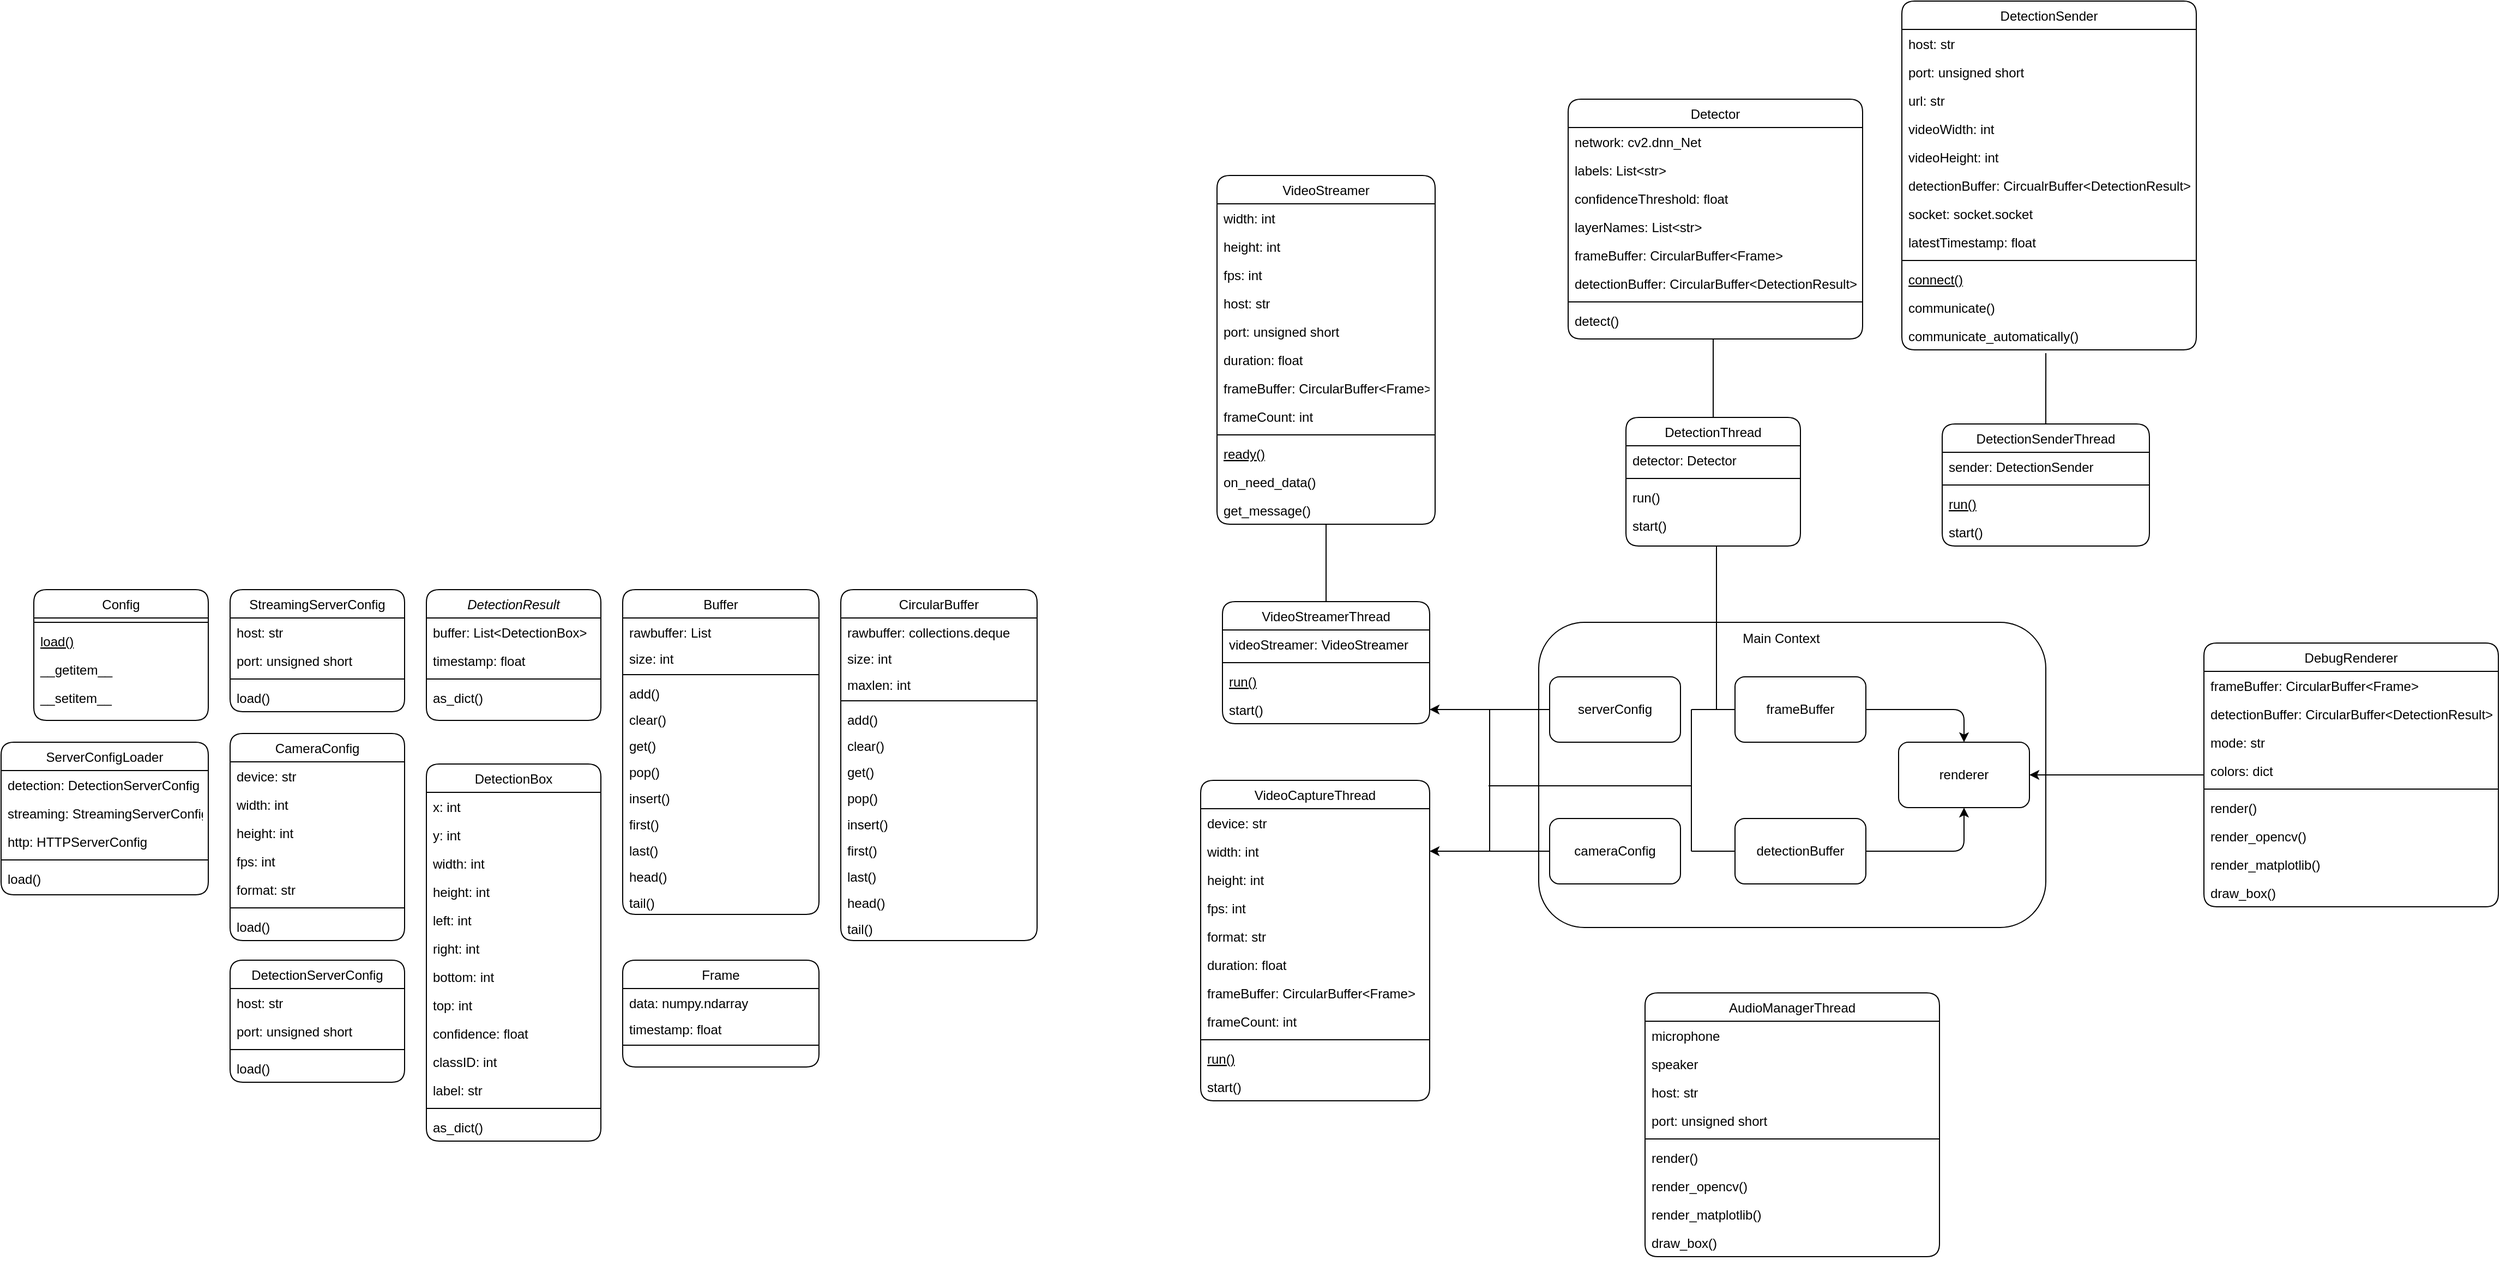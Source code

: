 <mxfile version="16.0.0" type="device"><diagram id="C5RBs43oDa-KdzZeNtuy" name="Page-1"><mxGraphModel dx="2896" dy="1018" grid="1" gridSize="10" guides="1" tooltips="1" connect="1" arrows="1" fold="1" page="0" pageScale="1" pageWidth="827" pageHeight="1169" math="0" shadow="0"><root><mxCell id="WIyWlLk6GJQsqaUBKTNV-0"/><mxCell id="WIyWlLk6GJQsqaUBKTNV-1" parent="WIyWlLk6GJQsqaUBKTNV-0"/><mxCell id="zkfFHV4jXpPFQw0GAbJ--6" value="DetectionSenderThread" style="swimlane;fontStyle=0;align=center;verticalAlign=top;childLayout=stackLayout;horizontal=1;startSize=26;horizontalStack=0;resizeParent=1;resizeLast=0;collapsible=1;marginBottom=0;rounded=1;shadow=0;strokeWidth=1;" parent="WIyWlLk6GJQsqaUBKTNV-1" vertex="1"><mxGeometry x="510" y="518" width="190" height="112" as="geometry"><mxRectangle x="130" y="380" width="160" height="26" as="alternateBounds"/></mxGeometry></mxCell><mxCell id="zkfFHV4jXpPFQw0GAbJ--7" value="sender: DetectionSender" style="text;align=left;verticalAlign=top;spacingLeft=4;spacingRight=4;overflow=hidden;rotatable=0;points=[[0,0.5],[1,0.5]];portConstraint=eastwest;rounded=1;" parent="zkfFHV4jXpPFQw0GAbJ--6" vertex="1"><mxGeometry y="26" width="190" height="26" as="geometry"/></mxCell><mxCell id="zkfFHV4jXpPFQw0GAbJ--9" value="" style="line;html=1;strokeWidth=1;align=left;verticalAlign=middle;spacingTop=-1;spacingLeft=3;spacingRight=3;rotatable=0;labelPosition=right;points=[];portConstraint=eastwest;rounded=1;" parent="zkfFHV4jXpPFQw0GAbJ--6" vertex="1"><mxGeometry y="52" width="190" height="8" as="geometry"/></mxCell><mxCell id="zkfFHV4jXpPFQw0GAbJ--10" value="run()" style="text;align=left;verticalAlign=top;spacingLeft=4;spacingRight=4;overflow=hidden;rotatable=0;points=[[0,0.5],[1,0.5]];portConstraint=eastwest;fontStyle=4;rounded=1;" parent="zkfFHV4jXpPFQw0GAbJ--6" vertex="1"><mxGeometry y="60" width="190" height="26" as="geometry"/></mxCell><mxCell id="zkfFHV4jXpPFQw0GAbJ--11" value="start()" style="text;align=left;verticalAlign=top;spacingLeft=4;spacingRight=4;overflow=hidden;rotatable=0;points=[[0,0.5],[1,0.5]];portConstraint=eastwest;rounded=1;" parent="zkfFHV4jXpPFQw0GAbJ--6" vertex="1"><mxGeometry y="86" width="190" height="26" as="geometry"/></mxCell><mxCell id="zkfFHV4jXpPFQw0GAbJ--17" value="DetectionThread" style="swimlane;fontStyle=0;align=center;verticalAlign=top;childLayout=stackLayout;horizontal=1;startSize=26;horizontalStack=0;resizeParent=1;resizeLast=0;collapsible=1;marginBottom=0;rounded=1;shadow=0;strokeWidth=1;" parent="WIyWlLk6GJQsqaUBKTNV-1" vertex="1"><mxGeometry x="220" y="512" width="160" height="118" as="geometry"><mxRectangle x="550" y="140" width="160" height="26" as="alternateBounds"/></mxGeometry></mxCell><mxCell id="zkfFHV4jXpPFQw0GAbJ--18" value="detector: Detector" style="text;align=left;verticalAlign=top;spacingLeft=4;spacingRight=4;overflow=hidden;rotatable=0;points=[[0,0.5],[1,0.5]];portConstraint=eastwest;rounded=1;" parent="zkfFHV4jXpPFQw0GAbJ--17" vertex="1"><mxGeometry y="26" width="160" height="26" as="geometry"/></mxCell><mxCell id="zkfFHV4jXpPFQw0GAbJ--23" value="" style="line;html=1;strokeWidth=1;align=left;verticalAlign=middle;spacingTop=-1;spacingLeft=3;spacingRight=3;rotatable=0;labelPosition=right;points=[];portConstraint=eastwest;rounded=1;" parent="zkfFHV4jXpPFQw0GAbJ--17" vertex="1"><mxGeometry y="52" width="160" height="8" as="geometry"/></mxCell><mxCell id="zkfFHV4jXpPFQw0GAbJ--24" value="run()" style="text;align=left;verticalAlign=top;spacingLeft=4;spacingRight=4;overflow=hidden;rotatable=0;points=[[0,0.5],[1,0.5]];portConstraint=eastwest;rounded=1;" parent="zkfFHV4jXpPFQw0GAbJ--17" vertex="1"><mxGeometry y="60" width="160" height="26" as="geometry"/></mxCell><mxCell id="zkfFHV4jXpPFQw0GAbJ--25" value="start()" style="text;align=left;verticalAlign=top;spacingLeft=4;spacingRight=4;overflow=hidden;rotatable=0;points=[[0,0.5],[1,0.5]];portConstraint=eastwest;rounded=1;" parent="zkfFHV4jXpPFQw0GAbJ--17" vertex="1"><mxGeometry y="86" width="160" height="26" as="geometry"/></mxCell><mxCell id="rOoX6mV5jZKDtbZjj4X4-7" value="Frame" style="swimlane;fontStyle=0;align=center;verticalAlign=top;childLayout=stackLayout;horizontal=1;startSize=26;horizontalStack=0;resizeParent=1;resizeLast=0;collapsible=1;marginBottom=0;rounded=1;shadow=0;strokeWidth=1;" parent="WIyWlLk6GJQsqaUBKTNV-1" vertex="1"><mxGeometry x="-700" y="1010" width="180" height="98" as="geometry"><mxRectangle x="600" y="420" width="170" height="26" as="alternateBounds"/></mxGeometry></mxCell><mxCell id="rOoX6mV5jZKDtbZjj4X4-8" value="data: numpy.ndarray" style="text;align=left;verticalAlign=top;spacingLeft=4;spacingRight=4;overflow=hidden;rotatable=0;points=[[0,0.5],[1,0.5]];portConstraint=eastwest;rounded=1;" parent="rOoX6mV5jZKDtbZjj4X4-7" vertex="1"><mxGeometry y="26" width="180" height="24" as="geometry"/></mxCell><mxCell id="rOoX6mV5jZKDtbZjj4X4-24" value="timestamp: float" style="text;align=left;verticalAlign=top;spacingLeft=4;spacingRight=4;overflow=hidden;rotatable=0;points=[[0,0.5],[1,0.5]];portConstraint=eastwest;rounded=1;" parent="rOoX6mV5jZKDtbZjj4X4-7" vertex="1"><mxGeometry y="50" width="180" height="24" as="geometry"/></mxCell><mxCell id="rOoX6mV5jZKDtbZjj4X4-9" value="" style="line;html=1;strokeWidth=1;align=left;verticalAlign=middle;spacingTop=-1;spacingLeft=3;spacingRight=3;rotatable=0;labelPosition=right;points=[];portConstraint=eastwest;rounded=1;" parent="rOoX6mV5jZKDtbZjj4X4-7" vertex="1"><mxGeometry y="74" width="180" height="8" as="geometry"/></mxCell><mxCell id="rOoX6mV5jZKDtbZjj4X4-11" value="DetectionResult" style="swimlane;fontStyle=2;align=center;verticalAlign=top;childLayout=stackLayout;horizontal=1;startSize=26;horizontalStack=0;resizeParent=1;resizeLast=0;collapsible=1;marginBottom=0;rounded=1;shadow=0;strokeWidth=1;" parent="WIyWlLk6GJQsqaUBKTNV-1" vertex="1"><mxGeometry x="-880" y="670" width="160" height="120" as="geometry"><mxRectangle x="230" y="140" width="160" height="26" as="alternateBounds"/></mxGeometry></mxCell><mxCell id="rOoX6mV5jZKDtbZjj4X4-12" value="buffer: List&lt;DetectionBox&gt;" style="text;align=left;verticalAlign=top;spacingLeft=4;spacingRight=4;overflow=hidden;rotatable=0;points=[[0,0.5],[1,0.5]];portConstraint=eastwest;rounded=1;" parent="rOoX6mV5jZKDtbZjj4X4-11" vertex="1"><mxGeometry y="26" width="160" height="26" as="geometry"/></mxCell><mxCell id="rOoX6mV5jZKDtbZjj4X4-13" value="timestamp: float" style="text;align=left;verticalAlign=top;spacingLeft=4;spacingRight=4;overflow=hidden;rotatable=0;points=[[0,0.5],[1,0.5]];portConstraint=eastwest;rounded=1;shadow=0;html=0;" parent="rOoX6mV5jZKDtbZjj4X4-11" vertex="1"><mxGeometry y="52" width="160" height="26" as="geometry"/></mxCell><mxCell id="rOoX6mV5jZKDtbZjj4X4-15" value="" style="line;html=1;strokeWidth=1;align=left;verticalAlign=middle;spacingTop=-1;spacingLeft=3;spacingRight=3;rotatable=0;labelPosition=right;points=[];portConstraint=eastwest;rounded=1;" parent="rOoX6mV5jZKDtbZjj4X4-11" vertex="1"><mxGeometry y="78" width="160" height="8" as="geometry"/></mxCell><mxCell id="rOoX6mV5jZKDtbZjj4X4-16" value="as_dict()" style="text;align=left;verticalAlign=top;spacingLeft=4;spacingRight=4;overflow=hidden;rotatable=0;points=[[0,0.5],[1,0.5]];portConstraint=eastwest;rounded=1;" parent="rOoX6mV5jZKDtbZjj4X4-11" vertex="1"><mxGeometry y="86" width="160" height="26" as="geometry"/></mxCell><mxCell id="rOoX6mV5jZKDtbZjj4X4-25" value="Buffer" style="swimlane;fontStyle=0;align=center;verticalAlign=top;childLayout=stackLayout;horizontal=1;startSize=26;horizontalStack=0;resizeParent=1;resizeLast=0;collapsible=1;marginBottom=0;rounded=1;shadow=0;strokeWidth=1;" parent="WIyWlLk6GJQsqaUBKTNV-1" vertex="1"><mxGeometry x="-700" y="670" width="180" height="298" as="geometry"><mxRectangle x="600" y="420" width="170" height="26" as="alternateBounds"/></mxGeometry></mxCell><mxCell id="rOoX6mV5jZKDtbZjj4X4-26" value="rawbuffer: List" style="text;align=left;verticalAlign=top;spacingLeft=4;spacingRight=4;overflow=hidden;rotatable=0;points=[[0,0.5],[1,0.5]];portConstraint=eastwest;rounded=1;" parent="rOoX6mV5jZKDtbZjj4X4-25" vertex="1"><mxGeometry y="26" width="180" height="24" as="geometry"/></mxCell><mxCell id="rOoX6mV5jZKDtbZjj4X4-27" value="size: int" style="text;align=left;verticalAlign=top;spacingLeft=4;spacingRight=4;overflow=hidden;rotatable=0;points=[[0,0.5],[1,0.5]];portConstraint=eastwest;rounded=1;" parent="rOoX6mV5jZKDtbZjj4X4-25" vertex="1"><mxGeometry y="50" width="180" height="24" as="geometry"/></mxCell><mxCell id="rOoX6mV5jZKDtbZjj4X4-28" value="" style="line;html=1;strokeWidth=1;align=left;verticalAlign=middle;spacingTop=-1;spacingLeft=3;spacingRight=3;rotatable=0;labelPosition=right;points=[];portConstraint=eastwest;rounded=1;" parent="rOoX6mV5jZKDtbZjj4X4-25" vertex="1"><mxGeometry y="74" width="180" height="8" as="geometry"/></mxCell><mxCell id="rOoX6mV5jZKDtbZjj4X4-70" value="add()" style="text;align=left;verticalAlign=top;spacingLeft=4;spacingRight=4;overflow=hidden;rotatable=0;points=[[0,0.5],[1,0.5]];portConstraint=eastwest;rounded=1;" parent="rOoX6mV5jZKDtbZjj4X4-25" vertex="1"><mxGeometry y="82" width="180" height="24" as="geometry"/></mxCell><mxCell id="rOoX6mV5jZKDtbZjj4X4-71" value="clear()" style="text;align=left;verticalAlign=top;spacingLeft=4;spacingRight=4;overflow=hidden;rotatable=0;points=[[0,0.5],[1,0.5]];portConstraint=eastwest;rounded=1;" parent="rOoX6mV5jZKDtbZjj4X4-25" vertex="1"><mxGeometry y="106" width="180" height="24" as="geometry"/></mxCell><mxCell id="rOoX6mV5jZKDtbZjj4X4-72" value="get()" style="text;align=left;verticalAlign=top;spacingLeft=4;spacingRight=4;overflow=hidden;rotatable=0;points=[[0,0.5],[1,0.5]];portConstraint=eastwest;rounded=1;" parent="rOoX6mV5jZKDtbZjj4X4-25" vertex="1"><mxGeometry y="130" width="180" height="24" as="geometry"/></mxCell><mxCell id="rOoX6mV5jZKDtbZjj4X4-73" value="pop()" style="text;align=left;verticalAlign=top;spacingLeft=4;spacingRight=4;overflow=hidden;rotatable=0;points=[[0,0.5],[1,0.5]];portConstraint=eastwest;rounded=1;" parent="rOoX6mV5jZKDtbZjj4X4-25" vertex="1"><mxGeometry y="154" width="180" height="24" as="geometry"/></mxCell><mxCell id="rOoX6mV5jZKDtbZjj4X4-74" value="insert()" style="text;align=left;verticalAlign=top;spacingLeft=4;spacingRight=4;overflow=hidden;rotatable=0;points=[[0,0.5],[1,0.5]];portConstraint=eastwest;rounded=1;" parent="rOoX6mV5jZKDtbZjj4X4-25" vertex="1"><mxGeometry y="178" width="180" height="24" as="geometry"/></mxCell><mxCell id="rOoX6mV5jZKDtbZjj4X4-75" value="first()" style="text;align=left;verticalAlign=top;spacingLeft=4;spacingRight=4;overflow=hidden;rotatable=0;points=[[0,0.5],[1,0.5]];portConstraint=eastwest;rounded=1;" parent="rOoX6mV5jZKDtbZjj4X4-25" vertex="1"><mxGeometry y="202" width="180" height="24" as="geometry"/></mxCell><mxCell id="rOoX6mV5jZKDtbZjj4X4-76" value="last()" style="text;align=left;verticalAlign=top;spacingLeft=4;spacingRight=4;overflow=hidden;rotatable=0;points=[[0,0.5],[1,0.5]];portConstraint=eastwest;rounded=1;" parent="rOoX6mV5jZKDtbZjj4X4-25" vertex="1"><mxGeometry y="226" width="180" height="24" as="geometry"/></mxCell><mxCell id="rOoX6mV5jZKDtbZjj4X4-78" value="head()" style="text;align=left;verticalAlign=top;spacingLeft=4;spacingRight=4;overflow=hidden;rotatable=0;points=[[0,0.5],[1,0.5]];portConstraint=eastwest;rounded=1;" parent="rOoX6mV5jZKDtbZjj4X4-25" vertex="1"><mxGeometry y="250" width="180" height="24" as="geometry"/></mxCell><mxCell id="rOoX6mV5jZKDtbZjj4X4-77" value="tail()" style="text;align=left;verticalAlign=top;spacingLeft=4;spacingRight=4;overflow=hidden;rotatable=0;points=[[0,0.5],[1,0.5]];portConstraint=eastwest;rounded=1;" parent="rOoX6mV5jZKDtbZjj4X4-25" vertex="1"><mxGeometry y="274" width="180" height="24" as="geometry"/></mxCell><mxCell id="rOoX6mV5jZKDtbZjj4X4-29" value="VideoStreamer" style="swimlane;fontStyle=0;align=center;verticalAlign=top;childLayout=stackLayout;horizontal=1;startSize=26;horizontalStack=0;resizeParent=1;resizeLast=0;collapsible=1;marginBottom=0;rounded=1;shadow=0;strokeWidth=1;" parent="WIyWlLk6GJQsqaUBKTNV-1" vertex="1"><mxGeometry x="-155" y="290" width="200" height="320" as="geometry"><mxRectangle x="130" y="380" width="160" height="26" as="alternateBounds"/></mxGeometry></mxCell><mxCell id="rOoX6mV5jZKDtbZjj4X4-30" value="width: int" style="text;align=left;verticalAlign=top;spacingLeft=4;spacingRight=4;overflow=hidden;rotatable=0;points=[[0,0.5],[1,0.5]];portConstraint=eastwest;rounded=1;" parent="rOoX6mV5jZKDtbZjj4X4-29" vertex="1"><mxGeometry y="26" width="200" height="26" as="geometry"/></mxCell><mxCell id="rOoX6mV5jZKDtbZjj4X4-31" value="height: int" style="text;align=left;verticalAlign=top;spacingLeft=4;spacingRight=4;overflow=hidden;rotatable=0;points=[[0,0.5],[1,0.5]];portConstraint=eastwest;rounded=1;shadow=0;html=0;" parent="rOoX6mV5jZKDtbZjj4X4-29" vertex="1"><mxGeometry y="52" width="200" height="26" as="geometry"/></mxCell><mxCell id="rOoX6mV5jZKDtbZjj4X4-137" value="fps: int" style="text;align=left;verticalAlign=top;spacingLeft=4;spacingRight=4;overflow=hidden;rotatable=0;points=[[0,0.5],[1,0.5]];portConstraint=eastwest;rounded=1;shadow=0;html=0;" parent="rOoX6mV5jZKDtbZjj4X4-29" vertex="1"><mxGeometry y="78" width="200" height="26" as="geometry"/></mxCell><mxCell id="rOoX6mV5jZKDtbZjj4X4-138" value="host: str" style="text;align=left;verticalAlign=top;spacingLeft=4;spacingRight=4;overflow=hidden;rotatable=0;points=[[0,0.5],[1,0.5]];portConstraint=eastwest;rounded=1;shadow=0;html=0;" parent="rOoX6mV5jZKDtbZjj4X4-29" vertex="1"><mxGeometry y="104" width="200" height="26" as="geometry"/></mxCell><mxCell id="rOoX6mV5jZKDtbZjj4X4-139" value="port: unsigned short" style="text;align=left;verticalAlign=top;spacingLeft=4;spacingRight=4;overflow=hidden;rotatable=0;points=[[0,0.5],[1,0.5]];portConstraint=eastwest;rounded=1;shadow=0;html=0;" parent="rOoX6mV5jZKDtbZjj4X4-29" vertex="1"><mxGeometry y="130" width="200" height="26" as="geometry"/></mxCell><mxCell id="rOoX6mV5jZKDtbZjj4X4-141" value="duration: float" style="text;align=left;verticalAlign=top;spacingLeft=4;spacingRight=4;overflow=hidden;rotatable=0;points=[[0,0.5],[1,0.5]];portConstraint=eastwest;rounded=1;shadow=0;html=0;" parent="rOoX6mV5jZKDtbZjj4X4-29" vertex="1"><mxGeometry y="156" width="200" height="26" as="geometry"/></mxCell><mxCell id="rOoX6mV5jZKDtbZjj4X4-140" value="frameBuffer: CircularBuffer&lt;Frame&gt;" style="text;align=left;verticalAlign=top;spacingLeft=4;spacingRight=4;overflow=hidden;rotatable=0;points=[[0,0.5],[1,0.5]];portConstraint=eastwest;rounded=1;shadow=0;html=0;" parent="rOoX6mV5jZKDtbZjj4X4-29" vertex="1"><mxGeometry y="182" width="200" height="26" as="geometry"/></mxCell><mxCell id="rOoX6mV5jZKDtbZjj4X4-142" value="frameCount: int" style="text;align=left;verticalAlign=top;spacingLeft=4;spacingRight=4;overflow=hidden;rotatable=0;points=[[0,0.5],[1,0.5]];portConstraint=eastwest;rounded=1;shadow=0;html=0;" parent="rOoX6mV5jZKDtbZjj4X4-29" vertex="1"><mxGeometry y="208" width="200" height="26" as="geometry"/></mxCell><mxCell id="rOoX6mV5jZKDtbZjj4X4-32" value="" style="line;html=1;strokeWidth=1;align=left;verticalAlign=middle;spacingTop=-1;spacingLeft=3;spacingRight=3;rotatable=0;labelPosition=right;points=[];portConstraint=eastwest;rounded=1;" parent="rOoX6mV5jZKDtbZjj4X4-29" vertex="1"><mxGeometry y="234" width="200" height="8" as="geometry"/></mxCell><mxCell id="rOoX6mV5jZKDtbZjj4X4-33" value="ready()" style="text;align=left;verticalAlign=top;spacingLeft=4;spacingRight=4;overflow=hidden;rotatable=0;points=[[0,0.5],[1,0.5]];portConstraint=eastwest;fontStyle=4;rounded=1;" parent="rOoX6mV5jZKDtbZjj4X4-29" vertex="1"><mxGeometry y="242" width="200" height="26" as="geometry"/></mxCell><mxCell id="rOoX6mV5jZKDtbZjj4X4-143" value="on_need_data()" style="text;align=left;verticalAlign=top;spacingLeft=4;spacingRight=4;overflow=hidden;rotatable=0;points=[[0,0.5],[1,0.5]];portConstraint=eastwest;rounded=1;" parent="rOoX6mV5jZKDtbZjj4X4-29" vertex="1"><mxGeometry y="268" width="200" height="26" as="geometry"/></mxCell><mxCell id="rOoX6mV5jZKDtbZjj4X4-34" value="get_message()" style="text;align=left;verticalAlign=top;spacingLeft=4;spacingRight=4;overflow=hidden;rotatable=0;points=[[0,0.5],[1,0.5]];portConstraint=eastwest;rounded=1;" parent="rOoX6mV5jZKDtbZjj4X4-29" vertex="1"><mxGeometry y="294" width="200" height="26" as="geometry"/></mxCell><mxCell id="rOoX6mV5jZKDtbZjj4X4-35" value="Config" style="swimlane;fontStyle=0;align=center;verticalAlign=top;childLayout=stackLayout;horizontal=1;startSize=26;horizontalStack=0;resizeParent=1;resizeLast=0;collapsible=1;marginBottom=0;rounded=1;shadow=0;strokeWidth=1;" parent="WIyWlLk6GJQsqaUBKTNV-1" vertex="1"><mxGeometry x="-1240" y="670" width="160" height="120" as="geometry"><mxRectangle x="130" y="380" width="160" height="26" as="alternateBounds"/></mxGeometry></mxCell><mxCell id="rOoX6mV5jZKDtbZjj4X4-38" value="" style="line;html=1;strokeWidth=1;align=left;verticalAlign=middle;spacingTop=-1;spacingLeft=3;spacingRight=3;rotatable=0;labelPosition=right;points=[];portConstraint=eastwest;rounded=1;" parent="rOoX6mV5jZKDtbZjj4X4-35" vertex="1"><mxGeometry y="26" width="160" height="8" as="geometry"/></mxCell><mxCell id="rOoX6mV5jZKDtbZjj4X4-39" value="load()" style="text;align=left;verticalAlign=top;spacingLeft=4;spacingRight=4;overflow=hidden;rotatable=0;points=[[0,0.5],[1,0.5]];portConstraint=eastwest;fontStyle=4;rounded=1;" parent="rOoX6mV5jZKDtbZjj4X4-35" vertex="1"><mxGeometry y="34" width="160" height="26" as="geometry"/></mxCell><mxCell id="rOoX6mV5jZKDtbZjj4X4-40" value="__getitem__" style="text;align=left;verticalAlign=top;spacingLeft=4;spacingRight=4;overflow=hidden;rotatable=0;points=[[0,0.5],[1,0.5]];portConstraint=eastwest;rounded=1;" parent="rOoX6mV5jZKDtbZjj4X4-35" vertex="1"><mxGeometry y="60" width="160" height="26" as="geometry"/></mxCell><mxCell id="rOoX6mV5jZKDtbZjj4X4-53" value="__setitem__" style="text;align=left;verticalAlign=top;spacingLeft=4;spacingRight=4;overflow=hidden;rotatable=0;points=[[0,0.5],[1,0.5]];portConstraint=eastwest;rounded=1;" parent="rOoX6mV5jZKDtbZjj4X4-35" vertex="1"><mxGeometry y="86" width="160" height="26" as="geometry"/></mxCell><mxCell id="rOoX6mV5jZKDtbZjj4X4-41" value="StreamingServerConfig" style="swimlane;fontStyle=0;align=center;verticalAlign=top;childLayout=stackLayout;horizontal=1;startSize=26;horizontalStack=0;resizeParent=1;resizeLast=0;collapsible=1;marginBottom=0;rounded=1;shadow=0;strokeWidth=1;" parent="WIyWlLk6GJQsqaUBKTNV-1" vertex="1"><mxGeometry x="-1060" y="670" width="160" height="112" as="geometry"><mxRectangle x="130" y="380" width="160" height="26" as="alternateBounds"/></mxGeometry></mxCell><mxCell id="rOoX6mV5jZKDtbZjj4X4-42" value="host: str" style="text;align=left;verticalAlign=top;spacingLeft=4;spacingRight=4;overflow=hidden;rotatable=0;points=[[0,0.5],[1,0.5]];portConstraint=eastwest;rounded=1;" parent="rOoX6mV5jZKDtbZjj4X4-41" vertex="1"><mxGeometry y="26" width="160" height="26" as="geometry"/></mxCell><mxCell id="rOoX6mV5jZKDtbZjj4X4-43" value="port: unsigned short" style="text;align=left;verticalAlign=top;spacingLeft=4;spacingRight=4;overflow=hidden;rotatable=0;points=[[0,0.5],[1,0.5]];portConstraint=eastwest;rounded=1;shadow=0;html=0;" parent="rOoX6mV5jZKDtbZjj4X4-41" vertex="1"><mxGeometry y="52" width="160" height="26" as="geometry"/></mxCell><mxCell id="rOoX6mV5jZKDtbZjj4X4-44" value="" style="line;html=1;strokeWidth=1;align=left;verticalAlign=middle;spacingTop=-1;spacingLeft=3;spacingRight=3;rotatable=0;labelPosition=right;points=[];portConstraint=eastwest;rounded=1;" parent="rOoX6mV5jZKDtbZjj4X4-41" vertex="1"><mxGeometry y="78" width="160" height="8" as="geometry"/></mxCell><mxCell id="rOoX6mV5jZKDtbZjj4X4-62" value="load()" style="text;align=left;verticalAlign=top;spacingLeft=4;spacingRight=4;overflow=hidden;rotatable=0;points=[[0,0.5],[1,0.5]];portConstraint=eastwest;rounded=1;shadow=0;html=0;" parent="rOoX6mV5jZKDtbZjj4X4-41" vertex="1"><mxGeometry y="86" width="160" height="26" as="geometry"/></mxCell><mxCell id="rOoX6mV5jZKDtbZjj4X4-47" value="ServerConfigLoader" style="swimlane;fontStyle=0;align=center;verticalAlign=top;childLayout=stackLayout;horizontal=1;startSize=26;horizontalStack=0;resizeParent=1;resizeLast=0;collapsible=1;marginBottom=0;rounded=1;shadow=0;strokeWidth=1;" parent="WIyWlLk6GJQsqaUBKTNV-1" vertex="1"><mxGeometry x="-1270" y="810" width="190" height="140" as="geometry"><mxRectangle x="130" y="380" width="160" height="26" as="alternateBounds"/></mxGeometry></mxCell><mxCell id="rOoX6mV5jZKDtbZjj4X4-48" value="detection: DetectionServerConfig" style="text;align=left;verticalAlign=top;spacingLeft=4;spacingRight=4;overflow=hidden;rotatable=0;points=[[0,0.5],[1,0.5]];portConstraint=eastwest;rounded=1;" parent="rOoX6mV5jZKDtbZjj4X4-47" vertex="1"><mxGeometry y="26" width="190" height="26" as="geometry"/></mxCell><mxCell id="rOoX6mV5jZKDtbZjj4X4-49" value="streaming: StreamingServerConfig" style="text;align=left;verticalAlign=top;spacingLeft=4;spacingRight=4;overflow=hidden;rotatable=0;points=[[0,0.5],[1,0.5]];portConstraint=eastwest;rounded=1;shadow=0;html=0;" parent="rOoX6mV5jZKDtbZjj4X4-47" vertex="1"><mxGeometry y="52" width="190" height="26" as="geometry"/></mxCell><mxCell id="rOoX6mV5jZKDtbZjj4X4-58" value="http: HTTPServerConfig" style="text;align=left;verticalAlign=top;spacingLeft=4;spacingRight=4;overflow=hidden;rotatable=0;points=[[0,0.5],[1,0.5]];portConstraint=eastwest;rounded=1;shadow=0;html=0;" parent="rOoX6mV5jZKDtbZjj4X4-47" vertex="1"><mxGeometry y="78" width="190" height="26" as="geometry"/></mxCell><mxCell id="rOoX6mV5jZKDtbZjj4X4-50" value="" style="line;html=1;strokeWidth=1;align=left;verticalAlign=middle;spacingTop=-1;spacingLeft=3;spacingRight=3;rotatable=0;labelPosition=right;points=[];portConstraint=eastwest;rounded=1;" parent="rOoX6mV5jZKDtbZjj4X4-47" vertex="1"><mxGeometry y="104" width="190" height="8" as="geometry"/></mxCell><mxCell id="rOoX6mV5jZKDtbZjj4X4-61" value="load()" style="text;align=left;verticalAlign=top;spacingLeft=4;spacingRight=4;overflow=hidden;rotatable=0;points=[[0,0.5],[1,0.5]];portConstraint=eastwest;rounded=1;shadow=0;html=0;" parent="rOoX6mV5jZKDtbZjj4X4-47" vertex="1"><mxGeometry y="112" width="190" height="26" as="geometry"/></mxCell><mxCell id="rOoX6mV5jZKDtbZjj4X4-54" value="DetectionServerConfig" style="swimlane;fontStyle=0;align=center;verticalAlign=top;childLayout=stackLayout;horizontal=1;startSize=26;horizontalStack=0;resizeParent=1;resizeLast=0;collapsible=1;marginBottom=0;rounded=1;shadow=0;strokeWidth=1;" parent="WIyWlLk6GJQsqaUBKTNV-1" vertex="1"><mxGeometry x="-1060" y="1010" width="160" height="112" as="geometry"><mxRectangle x="130" y="380" width="160" height="26" as="alternateBounds"/></mxGeometry></mxCell><mxCell id="rOoX6mV5jZKDtbZjj4X4-55" value="host: str" style="text;align=left;verticalAlign=top;spacingLeft=4;spacingRight=4;overflow=hidden;rotatable=0;points=[[0,0.5],[1,0.5]];portConstraint=eastwest;rounded=1;" parent="rOoX6mV5jZKDtbZjj4X4-54" vertex="1"><mxGeometry y="26" width="160" height="26" as="geometry"/></mxCell><mxCell id="rOoX6mV5jZKDtbZjj4X4-56" value="port: unsigned short" style="text;align=left;verticalAlign=top;spacingLeft=4;spacingRight=4;overflow=hidden;rotatable=0;points=[[0,0.5],[1,0.5]];portConstraint=eastwest;rounded=1;shadow=0;html=0;" parent="rOoX6mV5jZKDtbZjj4X4-54" vertex="1"><mxGeometry y="52" width="160" height="26" as="geometry"/></mxCell><mxCell id="rOoX6mV5jZKDtbZjj4X4-57" value="" style="line;html=1;strokeWidth=1;align=left;verticalAlign=middle;spacingTop=-1;spacingLeft=3;spacingRight=3;rotatable=0;labelPosition=right;points=[];portConstraint=eastwest;rounded=1;" parent="rOoX6mV5jZKDtbZjj4X4-54" vertex="1"><mxGeometry y="78" width="160" height="8" as="geometry"/></mxCell><mxCell id="rOoX6mV5jZKDtbZjj4X4-63" value="load()" style="text;align=left;verticalAlign=top;spacingLeft=4;spacingRight=4;overflow=hidden;rotatable=0;points=[[0,0.5],[1,0.5]];portConstraint=eastwest;rounded=1;shadow=0;html=0;" parent="rOoX6mV5jZKDtbZjj4X4-54" vertex="1"><mxGeometry y="86" width="160" height="26" as="geometry"/></mxCell><mxCell id="rOoX6mV5jZKDtbZjj4X4-79" value="CircularBuffer" style="swimlane;fontStyle=0;align=center;verticalAlign=top;childLayout=stackLayout;horizontal=1;startSize=26;horizontalStack=0;resizeParent=1;resizeLast=0;collapsible=1;marginBottom=0;rounded=1;shadow=0;strokeWidth=1;" parent="WIyWlLk6GJQsqaUBKTNV-1" vertex="1"><mxGeometry x="-500" y="670" width="180" height="322" as="geometry"><mxRectangle x="600" y="420" width="170" height="26" as="alternateBounds"/></mxGeometry></mxCell><mxCell id="rOoX6mV5jZKDtbZjj4X4-80" value="rawbuffer: collections.deque" style="text;align=left;verticalAlign=top;spacingLeft=4;spacingRight=4;overflow=hidden;rotatable=0;points=[[0,0.5],[1,0.5]];portConstraint=eastwest;rounded=1;" parent="rOoX6mV5jZKDtbZjj4X4-79" vertex="1"><mxGeometry y="26" width="180" height="24" as="geometry"/></mxCell><mxCell id="rOoX6mV5jZKDtbZjj4X4-92" value="size: int" style="text;align=left;verticalAlign=top;spacingLeft=4;spacingRight=4;overflow=hidden;rotatable=0;points=[[0,0.5],[1,0.5]];portConstraint=eastwest;rounded=1;" parent="rOoX6mV5jZKDtbZjj4X4-79" vertex="1"><mxGeometry y="50" width="180" height="24" as="geometry"/></mxCell><mxCell id="rOoX6mV5jZKDtbZjj4X4-81" value="maxlen: int" style="text;align=left;verticalAlign=top;spacingLeft=4;spacingRight=4;overflow=hidden;rotatable=0;points=[[0,0.5],[1,0.5]];portConstraint=eastwest;rounded=1;" parent="rOoX6mV5jZKDtbZjj4X4-79" vertex="1"><mxGeometry y="74" width="180" height="24" as="geometry"/></mxCell><mxCell id="rOoX6mV5jZKDtbZjj4X4-82" value="" style="line;html=1;strokeWidth=1;align=left;verticalAlign=middle;spacingTop=-1;spacingLeft=3;spacingRight=3;rotatable=0;labelPosition=right;points=[];portConstraint=eastwest;rounded=1;" parent="rOoX6mV5jZKDtbZjj4X4-79" vertex="1"><mxGeometry y="98" width="180" height="8" as="geometry"/></mxCell><mxCell id="rOoX6mV5jZKDtbZjj4X4-83" value="add()" style="text;align=left;verticalAlign=top;spacingLeft=4;spacingRight=4;overflow=hidden;rotatable=0;points=[[0,0.5],[1,0.5]];portConstraint=eastwest;rounded=1;" parent="rOoX6mV5jZKDtbZjj4X4-79" vertex="1"><mxGeometry y="106" width="180" height="24" as="geometry"/></mxCell><mxCell id="rOoX6mV5jZKDtbZjj4X4-84" value="clear()" style="text;align=left;verticalAlign=top;spacingLeft=4;spacingRight=4;overflow=hidden;rotatable=0;points=[[0,0.5],[1,0.5]];portConstraint=eastwest;rounded=1;" parent="rOoX6mV5jZKDtbZjj4X4-79" vertex="1"><mxGeometry y="130" width="180" height="24" as="geometry"/></mxCell><mxCell id="rOoX6mV5jZKDtbZjj4X4-85" value="get()" style="text;align=left;verticalAlign=top;spacingLeft=4;spacingRight=4;overflow=hidden;rotatable=0;points=[[0,0.5],[1,0.5]];portConstraint=eastwest;rounded=1;" parent="rOoX6mV5jZKDtbZjj4X4-79" vertex="1"><mxGeometry y="154" width="180" height="24" as="geometry"/></mxCell><mxCell id="rOoX6mV5jZKDtbZjj4X4-86" value="pop()" style="text;align=left;verticalAlign=top;spacingLeft=4;spacingRight=4;overflow=hidden;rotatable=0;points=[[0,0.5],[1,0.5]];portConstraint=eastwest;rounded=1;" parent="rOoX6mV5jZKDtbZjj4X4-79" vertex="1"><mxGeometry y="178" width="180" height="24" as="geometry"/></mxCell><mxCell id="rOoX6mV5jZKDtbZjj4X4-87" value="insert()" style="text;align=left;verticalAlign=top;spacingLeft=4;spacingRight=4;overflow=hidden;rotatable=0;points=[[0,0.5],[1,0.5]];portConstraint=eastwest;rounded=1;" parent="rOoX6mV5jZKDtbZjj4X4-79" vertex="1"><mxGeometry y="202" width="180" height="24" as="geometry"/></mxCell><mxCell id="rOoX6mV5jZKDtbZjj4X4-88" value="first()" style="text;align=left;verticalAlign=top;spacingLeft=4;spacingRight=4;overflow=hidden;rotatable=0;points=[[0,0.5],[1,0.5]];portConstraint=eastwest;rounded=1;" parent="rOoX6mV5jZKDtbZjj4X4-79" vertex="1"><mxGeometry y="226" width="180" height="24" as="geometry"/></mxCell><mxCell id="rOoX6mV5jZKDtbZjj4X4-89" value="last()" style="text;align=left;verticalAlign=top;spacingLeft=4;spacingRight=4;overflow=hidden;rotatable=0;points=[[0,0.5],[1,0.5]];portConstraint=eastwest;rounded=1;" parent="rOoX6mV5jZKDtbZjj4X4-79" vertex="1"><mxGeometry y="250" width="180" height="24" as="geometry"/></mxCell><mxCell id="rOoX6mV5jZKDtbZjj4X4-90" value="head()" style="text;align=left;verticalAlign=top;spacingLeft=4;spacingRight=4;overflow=hidden;rotatable=0;points=[[0,0.5],[1,0.5]];portConstraint=eastwest;rounded=1;" parent="rOoX6mV5jZKDtbZjj4X4-79" vertex="1"><mxGeometry y="274" width="180" height="24" as="geometry"/></mxCell><mxCell id="rOoX6mV5jZKDtbZjj4X4-91" value="tail()" style="text;align=left;verticalAlign=top;spacingLeft=4;spacingRight=4;overflow=hidden;rotatable=0;points=[[0,0.5],[1,0.5]];portConstraint=eastwest;rounded=1;" parent="rOoX6mV5jZKDtbZjj4X4-79" vertex="1"><mxGeometry y="298" width="180" height="24" as="geometry"/></mxCell><mxCell id="rOoX6mV5jZKDtbZjj4X4-93" value="DetectionBox" style="swimlane;fontStyle=0;align=center;verticalAlign=top;childLayout=stackLayout;horizontal=1;startSize=26;horizontalStack=0;resizeParent=1;resizeLast=0;collapsible=1;marginBottom=0;rounded=1;shadow=0;strokeWidth=1;" parent="WIyWlLk6GJQsqaUBKTNV-1" vertex="1"><mxGeometry x="-880" y="830" width="160" height="346" as="geometry"><mxRectangle x="550" y="140" width="160" height="26" as="alternateBounds"/></mxGeometry></mxCell><mxCell id="rOoX6mV5jZKDtbZjj4X4-94" value="x: int" style="text;align=left;verticalAlign=top;spacingLeft=4;spacingRight=4;overflow=hidden;rotatable=0;points=[[0,0.5],[1,0.5]];portConstraint=eastwest;rounded=1;" parent="rOoX6mV5jZKDtbZjj4X4-93" vertex="1"><mxGeometry y="26" width="160" height="26" as="geometry"/></mxCell><mxCell id="rOoX6mV5jZKDtbZjj4X4-95" value="y: int" style="text;align=left;verticalAlign=top;spacingLeft=4;spacingRight=4;overflow=hidden;rotatable=0;points=[[0,0.5],[1,0.5]];portConstraint=eastwest;rounded=1;shadow=0;html=0;" parent="rOoX6mV5jZKDtbZjj4X4-93" vertex="1"><mxGeometry y="52" width="160" height="26" as="geometry"/></mxCell><mxCell id="rOoX6mV5jZKDtbZjj4X4-96" value="width: int" style="text;align=left;verticalAlign=top;spacingLeft=4;spacingRight=4;overflow=hidden;rotatable=0;points=[[0,0.5],[1,0.5]];portConstraint=eastwest;rounded=1;shadow=0;html=0;" parent="rOoX6mV5jZKDtbZjj4X4-93" vertex="1"><mxGeometry y="78" width="160" height="26" as="geometry"/></mxCell><mxCell id="rOoX6mV5jZKDtbZjj4X4-97" value="height: int" style="text;align=left;verticalAlign=top;spacingLeft=4;spacingRight=4;overflow=hidden;rotatable=0;points=[[0,0.5],[1,0.5]];portConstraint=eastwest;rounded=1;shadow=0;html=0;" parent="rOoX6mV5jZKDtbZjj4X4-93" vertex="1"><mxGeometry y="104" width="160" height="26" as="geometry"/></mxCell><mxCell id="rOoX6mV5jZKDtbZjj4X4-102" value="left: int" style="text;align=left;verticalAlign=top;spacingLeft=4;spacingRight=4;overflow=hidden;rotatable=0;points=[[0,0.5],[1,0.5]];portConstraint=eastwest;rounded=1;shadow=0;html=0;" parent="rOoX6mV5jZKDtbZjj4X4-93" vertex="1"><mxGeometry y="130" width="160" height="26" as="geometry"/></mxCell><mxCell id="rOoX6mV5jZKDtbZjj4X4-103" value="right: int" style="text;align=left;verticalAlign=top;spacingLeft=4;spacingRight=4;overflow=hidden;rotatable=0;points=[[0,0.5],[1,0.5]];portConstraint=eastwest;rounded=1;shadow=0;html=0;" parent="rOoX6mV5jZKDtbZjj4X4-93" vertex="1"><mxGeometry y="156" width="160" height="26" as="geometry"/></mxCell><mxCell id="rOoX6mV5jZKDtbZjj4X4-98" value="bottom: int" style="text;align=left;verticalAlign=top;spacingLeft=4;spacingRight=4;overflow=hidden;rotatable=0;points=[[0,0.5],[1,0.5]];portConstraint=eastwest;rounded=1;shadow=0;html=0;" parent="rOoX6mV5jZKDtbZjj4X4-93" vertex="1"><mxGeometry y="182" width="160" height="26" as="geometry"/></mxCell><mxCell id="rOoX6mV5jZKDtbZjj4X4-104" value="top: int" style="text;align=left;verticalAlign=top;spacingLeft=4;spacingRight=4;overflow=hidden;rotatable=0;points=[[0,0.5],[1,0.5]];portConstraint=eastwest;rounded=1;shadow=0;html=0;" parent="rOoX6mV5jZKDtbZjj4X4-93" vertex="1"><mxGeometry y="208" width="160" height="26" as="geometry"/></mxCell><mxCell id="rOoX6mV5jZKDtbZjj4X4-106" value="confidence: float" style="text;align=left;verticalAlign=top;spacingLeft=4;spacingRight=4;overflow=hidden;rotatable=0;points=[[0,0.5],[1,0.5]];portConstraint=eastwest;rounded=1;shadow=0;html=0;" parent="rOoX6mV5jZKDtbZjj4X4-93" vertex="1"><mxGeometry y="234" width="160" height="26" as="geometry"/></mxCell><mxCell id="rOoX6mV5jZKDtbZjj4X4-107" value="classID: int" style="text;align=left;verticalAlign=top;spacingLeft=4;spacingRight=4;overflow=hidden;rotatable=0;points=[[0,0.5],[1,0.5]];portConstraint=eastwest;rounded=1;shadow=0;html=0;" parent="rOoX6mV5jZKDtbZjj4X4-93" vertex="1"><mxGeometry y="260" width="160" height="26" as="geometry"/></mxCell><mxCell id="rOoX6mV5jZKDtbZjj4X4-105" value="label: str" style="text;align=left;verticalAlign=top;spacingLeft=4;spacingRight=4;overflow=hidden;rotatable=0;points=[[0,0.5],[1,0.5]];portConstraint=eastwest;rounded=1;shadow=0;html=0;" parent="rOoX6mV5jZKDtbZjj4X4-93" vertex="1"><mxGeometry y="286" width="160" height="26" as="geometry"/></mxCell><mxCell id="rOoX6mV5jZKDtbZjj4X4-99" value="" style="line;html=1;strokeWidth=1;align=left;verticalAlign=middle;spacingTop=-1;spacingLeft=3;spacingRight=3;rotatable=0;labelPosition=right;points=[];portConstraint=eastwest;rounded=1;" parent="rOoX6mV5jZKDtbZjj4X4-93" vertex="1"><mxGeometry y="312" width="160" height="8" as="geometry"/></mxCell><mxCell id="rOoX6mV5jZKDtbZjj4X4-100" value="as_dict()" style="text;align=left;verticalAlign=top;spacingLeft=4;spacingRight=4;overflow=hidden;rotatable=0;points=[[0,0.5],[1,0.5]];portConstraint=eastwest;rounded=1;" parent="rOoX6mV5jZKDtbZjj4X4-93" vertex="1"><mxGeometry y="320" width="160" height="26" as="geometry"/></mxCell><mxCell id="rOoX6mV5jZKDtbZjj4X4-183" style="edgeStyle=orthogonalEdgeStyle;rounded=1;orthogonalLoop=1;jettySize=auto;html=1;" parent="WIyWlLk6GJQsqaUBKTNV-1" source="rOoX6mV5jZKDtbZjj4X4-108" target="rOoX6mV5jZKDtbZjj4X4-181" edge="1"><mxGeometry relative="1" as="geometry"/></mxCell><mxCell id="rOoX6mV5jZKDtbZjj4X4-108" value="DebugRenderer" style="swimlane;fontStyle=0;align=center;verticalAlign=top;childLayout=stackLayout;horizontal=1;startSize=26;horizontalStack=0;resizeParent=1;resizeLast=0;collapsible=1;marginBottom=0;rounded=1;shadow=0;strokeWidth=1;" parent="WIyWlLk6GJQsqaUBKTNV-1" vertex="1"><mxGeometry x="750" y="719" width="270" height="242" as="geometry"><mxRectangle x="550" y="140" width="160" height="26" as="alternateBounds"/></mxGeometry></mxCell><mxCell id="rOoX6mV5jZKDtbZjj4X4-109" value="frameBuffer: CircularBuffer&lt;Frame&gt;" style="text;align=left;verticalAlign=top;spacingLeft=4;spacingRight=4;overflow=hidden;rotatable=0;points=[[0,0.5],[1,0.5]];portConstraint=eastwest;rounded=1;" parent="rOoX6mV5jZKDtbZjj4X4-108" vertex="1"><mxGeometry y="26" width="270" height="26" as="geometry"/></mxCell><mxCell id="rOoX6mV5jZKDtbZjj4X4-110" value="detectionBuffer: CircularBuffer&lt;DetectionResult&gt;" style="text;align=left;verticalAlign=top;spacingLeft=4;spacingRight=4;overflow=hidden;rotatable=0;points=[[0,0.5],[1,0.5]];portConstraint=eastwest;rounded=1;shadow=0;html=0;" parent="rOoX6mV5jZKDtbZjj4X4-108" vertex="1"><mxGeometry y="52" width="270" height="26" as="geometry"/></mxCell><mxCell id="rOoX6mV5jZKDtbZjj4X4-111" value="mode: str" style="text;align=left;verticalAlign=top;spacingLeft=4;spacingRight=4;overflow=hidden;rotatable=0;points=[[0,0.5],[1,0.5]];portConstraint=eastwest;rounded=1;shadow=0;html=0;" parent="rOoX6mV5jZKDtbZjj4X4-108" vertex="1"><mxGeometry y="78" width="270" height="26" as="geometry"/></mxCell><mxCell id="rOoX6mV5jZKDtbZjj4X4-112" value="colors: dict" style="text;align=left;verticalAlign=top;spacingLeft=4;spacingRight=4;overflow=hidden;rotatable=0;points=[[0,0.5],[1,0.5]];portConstraint=eastwest;rounded=1;shadow=0;html=0;" parent="rOoX6mV5jZKDtbZjj4X4-108" vertex="1"><mxGeometry y="104" width="270" height="26" as="geometry"/></mxCell><mxCell id="rOoX6mV5jZKDtbZjj4X4-114" value="" style="line;html=1;strokeWidth=1;align=left;verticalAlign=middle;spacingTop=-1;spacingLeft=3;spacingRight=3;rotatable=0;labelPosition=right;points=[];portConstraint=eastwest;rounded=1;" parent="rOoX6mV5jZKDtbZjj4X4-108" vertex="1"><mxGeometry y="130" width="270" height="8" as="geometry"/></mxCell><mxCell id="rOoX6mV5jZKDtbZjj4X4-115" value="render()" style="text;align=left;verticalAlign=top;spacingLeft=4;spacingRight=4;overflow=hidden;rotatable=0;points=[[0,0.5],[1,0.5]];portConstraint=eastwest;rounded=1;" parent="rOoX6mV5jZKDtbZjj4X4-108" vertex="1"><mxGeometry y="138" width="270" height="26" as="geometry"/></mxCell><mxCell id="rOoX6mV5jZKDtbZjj4X4-116" value="render_opencv()" style="text;align=left;verticalAlign=top;spacingLeft=4;spacingRight=4;overflow=hidden;rotatable=0;points=[[0,0.5],[1,0.5]];portConstraint=eastwest;rounded=1;" parent="rOoX6mV5jZKDtbZjj4X4-108" vertex="1"><mxGeometry y="164" width="270" height="26" as="geometry"/></mxCell><mxCell id="rOoX6mV5jZKDtbZjj4X4-117" value="render_matplotlib()" style="text;align=left;verticalAlign=top;spacingLeft=4;spacingRight=4;overflow=hidden;rotatable=0;points=[[0,0.5],[1,0.5]];portConstraint=eastwest;rounded=1;" parent="rOoX6mV5jZKDtbZjj4X4-108" vertex="1"><mxGeometry y="190" width="270" height="26" as="geometry"/></mxCell><mxCell id="rOoX6mV5jZKDtbZjj4X4-118" value="draw_box()" style="text;align=left;verticalAlign=top;spacingLeft=4;spacingRight=4;overflow=hidden;rotatable=0;points=[[0,0.5],[1,0.5]];portConstraint=eastwest;rounded=1;" parent="rOoX6mV5jZKDtbZjj4X4-108" vertex="1"><mxGeometry y="216" width="270" height="26" as="geometry"/></mxCell><mxCell id="rOoX6mV5jZKDtbZjj4X4-119" value="CameraConfig" style="swimlane;fontStyle=0;align=center;verticalAlign=top;childLayout=stackLayout;horizontal=1;startSize=26;horizontalStack=0;resizeParent=1;resizeLast=0;collapsible=1;marginBottom=0;rounded=1;shadow=0;strokeWidth=1;" parent="WIyWlLk6GJQsqaUBKTNV-1" vertex="1"><mxGeometry x="-1060" y="802" width="160" height="190" as="geometry"><mxRectangle x="130" y="380" width="160" height="26" as="alternateBounds"/></mxGeometry></mxCell><mxCell id="rOoX6mV5jZKDtbZjj4X4-120" value="device: str" style="text;align=left;verticalAlign=top;spacingLeft=4;spacingRight=4;overflow=hidden;rotatable=0;points=[[0,0.5],[1,0.5]];portConstraint=eastwest;rounded=1;" parent="rOoX6mV5jZKDtbZjj4X4-119" vertex="1"><mxGeometry y="26" width="160" height="26" as="geometry"/></mxCell><mxCell id="rOoX6mV5jZKDtbZjj4X4-121" value="width: int" style="text;align=left;verticalAlign=top;spacingLeft=4;spacingRight=4;overflow=hidden;rotatable=0;points=[[0,0.5],[1,0.5]];portConstraint=eastwest;rounded=1;shadow=0;html=0;" parent="rOoX6mV5jZKDtbZjj4X4-119" vertex="1"><mxGeometry y="52" width="160" height="26" as="geometry"/></mxCell><mxCell id="rOoX6mV5jZKDtbZjj4X4-122" value="height: int" style="text;align=left;verticalAlign=top;spacingLeft=4;spacingRight=4;overflow=hidden;rotatable=0;points=[[0,0.5],[1,0.5]];portConstraint=eastwest;rounded=1;shadow=0;html=0;" parent="rOoX6mV5jZKDtbZjj4X4-119" vertex="1"><mxGeometry y="78" width="160" height="26" as="geometry"/></mxCell><mxCell id="rOoX6mV5jZKDtbZjj4X4-123" value="fps: int" style="text;align=left;verticalAlign=top;spacingLeft=4;spacingRight=4;overflow=hidden;rotatable=0;points=[[0,0.5],[1,0.5]];portConstraint=eastwest;rounded=1;shadow=0;html=0;" parent="rOoX6mV5jZKDtbZjj4X4-119" vertex="1"><mxGeometry y="104" width="160" height="26" as="geometry"/></mxCell><mxCell id="rOoX6mV5jZKDtbZjj4X4-124" value="format: str" style="text;align=left;verticalAlign=top;spacingLeft=4;spacingRight=4;overflow=hidden;rotatable=0;points=[[0,0.5],[1,0.5]];portConstraint=eastwest;rounded=1;shadow=0;html=0;" parent="rOoX6mV5jZKDtbZjj4X4-119" vertex="1"><mxGeometry y="130" width="160" height="26" as="geometry"/></mxCell><mxCell id="rOoX6mV5jZKDtbZjj4X4-125" value="" style="line;html=1;strokeWidth=1;align=left;verticalAlign=middle;spacingTop=-1;spacingLeft=3;spacingRight=3;rotatable=0;labelPosition=right;points=[];portConstraint=eastwest;rounded=1;" parent="rOoX6mV5jZKDtbZjj4X4-119" vertex="1"><mxGeometry y="156" width="160" height="8" as="geometry"/></mxCell><mxCell id="rOoX6mV5jZKDtbZjj4X4-126" value="load()" style="text;align=left;verticalAlign=top;spacingLeft=4;spacingRight=4;overflow=hidden;rotatable=0;points=[[0,0.5],[1,0.5]];portConstraint=eastwest;rounded=1;shadow=0;html=0;" parent="rOoX6mV5jZKDtbZjj4X4-119" vertex="1"><mxGeometry y="164" width="160" height="26" as="geometry"/></mxCell><mxCell id="rOoX6mV5jZKDtbZjj4X4-127" value="Detector" style="swimlane;fontStyle=0;align=center;verticalAlign=top;childLayout=stackLayout;horizontal=1;startSize=26;horizontalStack=0;resizeParent=1;resizeLast=0;collapsible=1;marginBottom=0;rounded=1;shadow=0;strokeWidth=1;" parent="WIyWlLk6GJQsqaUBKTNV-1" vertex="1"><mxGeometry x="167" y="220" width="270" height="220" as="geometry"><mxRectangle x="550" y="140" width="160" height="26" as="alternateBounds"/></mxGeometry></mxCell><mxCell id="rOoX6mV5jZKDtbZjj4X4-132" value="network: cv2.dnn_Net" style="text;align=left;verticalAlign=top;spacingLeft=4;spacingRight=4;overflow=hidden;rotatable=0;points=[[0,0.5],[1,0.5]];portConstraint=eastwest;rounded=1;" parent="rOoX6mV5jZKDtbZjj4X4-127" vertex="1"><mxGeometry y="26" width="270" height="26" as="geometry"/></mxCell><mxCell id="rOoX6mV5jZKDtbZjj4X4-133" value="labels: List&lt;str&gt;" style="text;align=left;verticalAlign=top;spacingLeft=4;spacingRight=4;overflow=hidden;rotatable=0;points=[[0,0.5],[1,0.5]];portConstraint=eastwest;rounded=1;" parent="rOoX6mV5jZKDtbZjj4X4-127" vertex="1"><mxGeometry y="52" width="270" height="26" as="geometry"/></mxCell><mxCell id="rOoX6mV5jZKDtbZjj4X4-134" value="confidenceThreshold: float" style="text;align=left;verticalAlign=top;spacingLeft=4;spacingRight=4;overflow=hidden;rotatable=0;points=[[0,0.5],[1,0.5]];portConstraint=eastwest;rounded=1;" parent="rOoX6mV5jZKDtbZjj4X4-127" vertex="1"><mxGeometry y="78" width="270" height="26" as="geometry"/></mxCell><mxCell id="rOoX6mV5jZKDtbZjj4X4-128" value="layerNames: List&lt;str&gt;" style="text;align=left;verticalAlign=top;spacingLeft=4;spacingRight=4;overflow=hidden;rotatable=0;points=[[0,0.5],[1,0.5]];portConstraint=eastwest;rounded=1;" parent="rOoX6mV5jZKDtbZjj4X4-127" vertex="1"><mxGeometry y="104" width="270" height="26" as="geometry"/></mxCell><mxCell id="rOoX6mV5jZKDtbZjj4X4-135" value="frameBuffer: CircularBuffer&lt;Frame&gt;" style="text;align=left;verticalAlign=top;spacingLeft=4;spacingRight=4;overflow=hidden;rotatable=0;points=[[0,0.5],[1,0.5]];portConstraint=eastwest;rounded=1;" parent="rOoX6mV5jZKDtbZjj4X4-127" vertex="1"><mxGeometry y="130" width="270" height="26" as="geometry"/></mxCell><mxCell id="rOoX6mV5jZKDtbZjj4X4-136" value="detectionBuffer: CircularBuffer&lt;DetectionResult&gt;" style="text;align=left;verticalAlign=top;spacingLeft=4;spacingRight=4;overflow=hidden;rotatable=0;points=[[0,0.5],[1,0.5]];portConstraint=eastwest;rounded=1;" parent="rOoX6mV5jZKDtbZjj4X4-127" vertex="1"><mxGeometry y="156" width="270" height="26" as="geometry"/></mxCell><mxCell id="rOoX6mV5jZKDtbZjj4X4-129" value="" style="line;html=1;strokeWidth=1;align=left;verticalAlign=middle;spacingTop=-1;spacingLeft=3;spacingRight=3;rotatable=0;labelPosition=right;points=[];portConstraint=eastwest;rounded=1;" parent="rOoX6mV5jZKDtbZjj4X4-127" vertex="1"><mxGeometry y="182" width="270" height="8" as="geometry"/></mxCell><mxCell id="rOoX6mV5jZKDtbZjj4X4-130" value="detect()" style="text;align=left;verticalAlign=top;spacingLeft=4;spacingRight=4;overflow=hidden;rotatable=0;points=[[0,0.5],[1,0.5]];portConstraint=eastwest;rounded=1;" parent="rOoX6mV5jZKDtbZjj4X4-127" vertex="1"><mxGeometry y="190" width="270" height="26" as="geometry"/></mxCell><mxCell id="rOoX6mV5jZKDtbZjj4X4-144" value="VideoStreamerThread&#10;" style="swimlane;fontStyle=0;align=center;verticalAlign=top;childLayout=stackLayout;horizontal=1;startSize=26;horizontalStack=0;resizeParent=1;resizeLast=0;collapsible=1;marginBottom=0;rounded=1;shadow=0;strokeWidth=1;" parent="WIyWlLk6GJQsqaUBKTNV-1" vertex="1"><mxGeometry x="-150" y="681" width="190" height="112" as="geometry"><mxRectangle x="130" y="380" width="160" height="26" as="alternateBounds"/></mxGeometry></mxCell><mxCell id="rOoX6mV5jZKDtbZjj4X4-145" value="videoStreamer: VideoStreamer" style="text;align=left;verticalAlign=top;spacingLeft=4;spacingRight=4;overflow=hidden;rotatable=0;points=[[0,0.5],[1,0.5]];portConstraint=eastwest;rounded=1;" parent="rOoX6mV5jZKDtbZjj4X4-144" vertex="1"><mxGeometry y="26" width="190" height="26" as="geometry"/></mxCell><mxCell id="rOoX6mV5jZKDtbZjj4X4-146" value="" style="line;html=1;strokeWidth=1;align=left;verticalAlign=middle;spacingTop=-1;spacingLeft=3;spacingRight=3;rotatable=0;labelPosition=right;points=[];portConstraint=eastwest;rounded=1;" parent="rOoX6mV5jZKDtbZjj4X4-144" vertex="1"><mxGeometry y="52" width="190" height="8" as="geometry"/></mxCell><mxCell id="rOoX6mV5jZKDtbZjj4X4-147" value="run()" style="text;align=left;verticalAlign=top;spacingLeft=4;spacingRight=4;overflow=hidden;rotatable=0;points=[[0,0.5],[1,0.5]];portConstraint=eastwest;fontStyle=4;rounded=1;" parent="rOoX6mV5jZKDtbZjj4X4-144" vertex="1"><mxGeometry y="60" width="190" height="26" as="geometry"/></mxCell><mxCell id="rOoX6mV5jZKDtbZjj4X4-148" value="start()" style="text;align=left;verticalAlign=top;spacingLeft=4;spacingRight=4;overflow=hidden;rotatable=0;points=[[0,0.5],[1,0.5]];portConstraint=eastwest;rounded=1;" parent="rOoX6mV5jZKDtbZjj4X4-144" vertex="1"><mxGeometry y="86" width="190" height="26" as="geometry"/></mxCell><mxCell id="rOoX6mV5jZKDtbZjj4X4-149" value="DetectionSender" style="swimlane;fontStyle=0;align=center;verticalAlign=top;childLayout=stackLayout;horizontal=1;startSize=26;horizontalStack=0;resizeParent=1;resizeLast=0;collapsible=1;marginBottom=0;rounded=1;shadow=0;strokeWidth=1;" parent="WIyWlLk6GJQsqaUBKTNV-1" vertex="1"><mxGeometry x="473" y="130" width="270" height="320" as="geometry"><mxRectangle x="130" y="380" width="160" height="26" as="alternateBounds"/></mxGeometry></mxCell><mxCell id="rOoX6mV5jZKDtbZjj4X4-150" value="host: str" style="text;align=left;verticalAlign=top;spacingLeft=4;spacingRight=4;overflow=hidden;rotatable=0;points=[[0,0.5],[1,0.5]];portConstraint=eastwest;rounded=1;" parent="rOoX6mV5jZKDtbZjj4X4-149" vertex="1"><mxGeometry y="26" width="270" height="26" as="geometry"/></mxCell><mxCell id="rOoX6mV5jZKDtbZjj4X4-151" value="port: unsigned short" style="text;align=left;verticalAlign=top;spacingLeft=4;spacingRight=4;overflow=hidden;rotatable=0;points=[[0,0.5],[1,0.5]];portConstraint=eastwest;rounded=1;shadow=0;html=0;" parent="rOoX6mV5jZKDtbZjj4X4-149" vertex="1"><mxGeometry y="52" width="270" height="26" as="geometry"/></mxCell><mxCell id="rOoX6mV5jZKDtbZjj4X4-152" value="url: str" style="text;align=left;verticalAlign=top;spacingLeft=4;spacingRight=4;overflow=hidden;rotatable=0;points=[[0,0.5],[1,0.5]];portConstraint=eastwest;rounded=1;shadow=0;html=0;" parent="rOoX6mV5jZKDtbZjj4X4-149" vertex="1"><mxGeometry y="78" width="270" height="26" as="geometry"/></mxCell><mxCell id="rOoX6mV5jZKDtbZjj4X4-153" value="videoWidth: int" style="text;align=left;verticalAlign=top;spacingLeft=4;spacingRight=4;overflow=hidden;rotatable=0;points=[[0,0.5],[1,0.5]];portConstraint=eastwest;rounded=1;shadow=0;html=0;" parent="rOoX6mV5jZKDtbZjj4X4-149" vertex="1"><mxGeometry y="104" width="270" height="26" as="geometry"/></mxCell><mxCell id="rOoX6mV5jZKDtbZjj4X4-154" value="videoHeight: int" style="text;align=left;verticalAlign=top;spacingLeft=4;spacingRight=4;overflow=hidden;rotatable=0;points=[[0,0.5],[1,0.5]];portConstraint=eastwest;rounded=1;shadow=0;html=0;" parent="rOoX6mV5jZKDtbZjj4X4-149" vertex="1"><mxGeometry y="130" width="270" height="26" as="geometry"/></mxCell><mxCell id="rOoX6mV5jZKDtbZjj4X4-155" value="detectionBuffer: CircualrBuffer&lt;DetectionResult&gt;" style="text;align=left;verticalAlign=top;spacingLeft=4;spacingRight=4;overflow=hidden;rotatable=0;points=[[0,0.5],[1,0.5]];portConstraint=eastwest;rounded=1;shadow=0;html=0;" parent="rOoX6mV5jZKDtbZjj4X4-149" vertex="1"><mxGeometry y="156" width="270" height="26" as="geometry"/></mxCell><mxCell id="rOoX6mV5jZKDtbZjj4X4-156" value="socket: socket.socket" style="text;align=left;verticalAlign=top;spacingLeft=4;spacingRight=4;overflow=hidden;rotatable=0;points=[[0,0.5],[1,0.5]];portConstraint=eastwest;rounded=1;shadow=0;html=0;" parent="rOoX6mV5jZKDtbZjj4X4-149" vertex="1"><mxGeometry y="182" width="270" height="26" as="geometry"/></mxCell><mxCell id="rOoX6mV5jZKDtbZjj4X4-157" value="latestTimestamp: float" style="text;align=left;verticalAlign=top;spacingLeft=4;spacingRight=4;overflow=hidden;rotatable=0;points=[[0,0.5],[1,0.5]];portConstraint=eastwest;rounded=1;shadow=0;html=0;" parent="rOoX6mV5jZKDtbZjj4X4-149" vertex="1"><mxGeometry y="208" width="270" height="26" as="geometry"/></mxCell><mxCell id="rOoX6mV5jZKDtbZjj4X4-158" value="" style="line;html=1;strokeWidth=1;align=left;verticalAlign=middle;spacingTop=-1;spacingLeft=3;spacingRight=3;rotatable=0;labelPosition=right;points=[];portConstraint=eastwest;rounded=1;" parent="rOoX6mV5jZKDtbZjj4X4-149" vertex="1"><mxGeometry y="234" width="270" height="8" as="geometry"/></mxCell><mxCell id="rOoX6mV5jZKDtbZjj4X4-159" value="connect()" style="text;align=left;verticalAlign=top;spacingLeft=4;spacingRight=4;overflow=hidden;rotatable=0;points=[[0,0.5],[1,0.5]];portConstraint=eastwest;fontStyle=4;rounded=1;" parent="rOoX6mV5jZKDtbZjj4X4-149" vertex="1"><mxGeometry y="242" width="270" height="26" as="geometry"/></mxCell><mxCell id="rOoX6mV5jZKDtbZjj4X4-160" value="communicate()" style="text;align=left;verticalAlign=top;spacingLeft=4;spacingRight=4;overflow=hidden;rotatable=0;points=[[0,0.5],[1,0.5]];portConstraint=eastwest;rounded=1;" parent="rOoX6mV5jZKDtbZjj4X4-149" vertex="1"><mxGeometry y="268" width="270" height="26" as="geometry"/></mxCell><mxCell id="rOoX6mV5jZKDtbZjj4X4-161" value="communicate_automatically()" style="text;align=left;verticalAlign=top;spacingLeft=4;spacingRight=4;overflow=hidden;rotatable=0;points=[[0,0.5],[1,0.5]];portConstraint=eastwest;rounded=1;" parent="rOoX6mV5jZKDtbZjj4X4-149" vertex="1"><mxGeometry y="294" width="270" height="26" as="geometry"/></mxCell><mxCell id="rOoX6mV5jZKDtbZjj4X4-164" value="VideoCaptureThread" style="swimlane;fontStyle=0;align=center;verticalAlign=top;childLayout=stackLayout;horizontal=1;startSize=26;horizontalStack=0;resizeParent=1;resizeLast=0;collapsible=1;marginBottom=0;rounded=1;shadow=0;strokeWidth=1;" parent="WIyWlLk6GJQsqaUBKTNV-1" vertex="1"><mxGeometry x="-170" y="845" width="210" height="294" as="geometry"><mxRectangle x="130" y="380" width="160" height="26" as="alternateBounds"/></mxGeometry></mxCell><mxCell id="rOoX6mV5jZKDtbZjj4X4-169" value="device: str" style="text;align=left;verticalAlign=top;spacingLeft=4;spacingRight=4;overflow=hidden;rotatable=0;points=[[0,0.5],[1,0.5]];portConstraint=eastwest;rounded=1;" parent="rOoX6mV5jZKDtbZjj4X4-164" vertex="1"><mxGeometry y="26" width="210" height="26" as="geometry"/></mxCell><mxCell id="rOoX6mV5jZKDtbZjj4X4-170" value="width: int" style="text;align=left;verticalAlign=top;spacingLeft=4;spacingRight=4;overflow=hidden;rotatable=0;points=[[0,0.5],[1,0.5]];portConstraint=eastwest;rounded=1;" parent="rOoX6mV5jZKDtbZjj4X4-164" vertex="1"><mxGeometry y="52" width="210" height="26" as="geometry"/></mxCell><mxCell id="rOoX6mV5jZKDtbZjj4X4-171" value="height: int" style="text;align=left;verticalAlign=top;spacingLeft=4;spacingRight=4;overflow=hidden;rotatable=0;points=[[0,0.5],[1,0.5]];portConstraint=eastwest;rounded=1;" parent="rOoX6mV5jZKDtbZjj4X4-164" vertex="1"><mxGeometry y="78" width="210" height="26" as="geometry"/></mxCell><mxCell id="rOoX6mV5jZKDtbZjj4X4-165" value="fps: int" style="text;align=left;verticalAlign=top;spacingLeft=4;spacingRight=4;overflow=hidden;rotatable=0;points=[[0,0.5],[1,0.5]];portConstraint=eastwest;rounded=1;" parent="rOoX6mV5jZKDtbZjj4X4-164" vertex="1"><mxGeometry y="104" width="210" height="26" as="geometry"/></mxCell><mxCell id="rOoX6mV5jZKDtbZjj4X4-174" value="format: str" style="text;align=left;verticalAlign=top;spacingLeft=4;spacingRight=4;overflow=hidden;rotatable=0;points=[[0,0.5],[1,0.5]];portConstraint=eastwest;rounded=1;" parent="rOoX6mV5jZKDtbZjj4X4-164" vertex="1"><mxGeometry y="130" width="210" height="26" as="geometry"/></mxCell><mxCell id="rOoX6mV5jZKDtbZjj4X4-175" value="duration: float" style="text;align=left;verticalAlign=top;spacingLeft=4;spacingRight=4;overflow=hidden;rotatable=0;points=[[0,0.5],[1,0.5]];portConstraint=eastwest;rounded=1;" parent="rOoX6mV5jZKDtbZjj4X4-164" vertex="1"><mxGeometry y="156" width="210" height="26" as="geometry"/></mxCell><mxCell id="rOoX6mV5jZKDtbZjj4X4-176" value="frameBuffer: CircularBuffer&lt;Frame&gt;" style="text;align=left;verticalAlign=top;spacingLeft=4;spacingRight=4;overflow=hidden;rotatable=0;points=[[0,0.5],[1,0.5]];portConstraint=eastwest;rounded=1;" parent="rOoX6mV5jZKDtbZjj4X4-164" vertex="1"><mxGeometry y="182" width="210" height="26" as="geometry"/></mxCell><mxCell id="rOoX6mV5jZKDtbZjj4X4-172" value="frameCount: int" style="text;align=left;verticalAlign=top;spacingLeft=4;spacingRight=4;overflow=hidden;rotatable=0;points=[[0,0.5],[1,0.5]];portConstraint=eastwest;rounded=1;" parent="rOoX6mV5jZKDtbZjj4X4-164" vertex="1"><mxGeometry y="208" width="210" height="26" as="geometry"/></mxCell><mxCell id="rOoX6mV5jZKDtbZjj4X4-166" value="" style="line;html=1;strokeWidth=1;align=left;verticalAlign=middle;spacingTop=-1;spacingLeft=3;spacingRight=3;rotatable=0;labelPosition=right;points=[];portConstraint=eastwest;rounded=1;" parent="rOoX6mV5jZKDtbZjj4X4-164" vertex="1"><mxGeometry y="234" width="210" height="8" as="geometry"/></mxCell><mxCell id="rOoX6mV5jZKDtbZjj4X4-167" value="run()" style="text;align=left;verticalAlign=top;spacingLeft=4;spacingRight=4;overflow=hidden;rotatable=0;points=[[0,0.5],[1,0.5]];portConstraint=eastwest;fontStyle=4;rounded=1;" parent="rOoX6mV5jZKDtbZjj4X4-164" vertex="1"><mxGeometry y="242" width="210" height="26" as="geometry"/></mxCell><mxCell id="rOoX6mV5jZKDtbZjj4X4-168" value="start()" style="text;align=left;verticalAlign=top;spacingLeft=4;spacingRight=4;overflow=hidden;rotatable=0;points=[[0,0.5],[1,0.5]];portConstraint=eastwest;rounded=1;" parent="rOoX6mV5jZKDtbZjj4X4-164" vertex="1"><mxGeometry y="268" width="210" height="26" as="geometry"/></mxCell><mxCell id="rOoX6mV5jZKDtbZjj4X4-188" value="" style="group;rounded=1;" parent="WIyWlLk6GJQsqaUBKTNV-1" vertex="1" connectable="0"><mxGeometry x="140" y="700" width="465" height="280" as="geometry"/></mxCell><mxCell id="rOoX6mV5jZKDtbZjj4X4-177" value="" style="rounded=1;whiteSpace=wrap;html=1;fillColor=none;" parent="rOoX6mV5jZKDtbZjj4X4-188" vertex="1"><mxGeometry width="465" height="280" as="geometry"/></mxCell><mxCell id="rOoX6mV5jZKDtbZjj4X4-178" value="Main Context" style="text;html=1;strokeColor=none;fillColor=none;align=center;verticalAlign=middle;whiteSpace=wrap;rounded=1;" parent="rOoX6mV5jZKDtbZjj4X4-188" vertex="1"><mxGeometry x="184" width="77" height="30" as="geometry"/></mxCell><mxCell id="rOoX6mV5jZKDtbZjj4X4-179" value="frameBuffer" style="rounded=1;whiteSpace=wrap;html=1;" parent="rOoX6mV5jZKDtbZjj4X4-188" vertex="1"><mxGeometry x="180" y="50" width="120" height="60" as="geometry"/></mxCell><mxCell id="rOoX6mV5jZKDtbZjj4X4-180" value="detectionBuffer" style="rounded=1;whiteSpace=wrap;html=1;" parent="rOoX6mV5jZKDtbZjj4X4-188" vertex="1"><mxGeometry x="180" y="180" width="120" height="60" as="geometry"/></mxCell><mxCell id="rOoX6mV5jZKDtbZjj4X4-181" value="renderer" style="rounded=1;whiteSpace=wrap;html=1;" parent="rOoX6mV5jZKDtbZjj4X4-188" vertex="1"><mxGeometry x="330" y="110" width="120" height="60" as="geometry"/></mxCell><mxCell id="rOoX6mV5jZKDtbZjj4X4-184" style="edgeStyle=orthogonalEdgeStyle;rounded=1;orthogonalLoop=1;jettySize=auto;html=1;entryX=0.5;entryY=0;entryDx=0;entryDy=0;" parent="rOoX6mV5jZKDtbZjj4X4-188" source="rOoX6mV5jZKDtbZjj4X4-179" target="rOoX6mV5jZKDtbZjj4X4-181" edge="1"><mxGeometry relative="1" as="geometry"/></mxCell><mxCell id="rOoX6mV5jZKDtbZjj4X4-185" style="edgeStyle=orthogonalEdgeStyle;rounded=1;orthogonalLoop=1;jettySize=auto;html=1;exitX=1;exitY=0.5;exitDx=0;exitDy=0;entryX=0.5;entryY=1;entryDx=0;entryDy=0;" parent="rOoX6mV5jZKDtbZjj4X4-188" source="rOoX6mV5jZKDtbZjj4X4-180" target="rOoX6mV5jZKDtbZjj4X4-181" edge="1"><mxGeometry relative="1" as="geometry"/></mxCell><mxCell id="rOoX6mV5jZKDtbZjj4X4-186" value="serverConfig" style="rounded=1;whiteSpace=wrap;html=1;" parent="rOoX6mV5jZKDtbZjj4X4-188" vertex="1"><mxGeometry x="10" y="50" width="120" height="60" as="geometry"/></mxCell><mxCell id="rOoX6mV5jZKDtbZjj4X4-187" value="cameraConfig" style="rounded=1;whiteSpace=wrap;html=1;" parent="rOoX6mV5jZKDtbZjj4X4-188" vertex="1"><mxGeometry x="10" y="180" width="120" height="60" as="geometry"/></mxCell><mxCell id="rOoX6mV5jZKDtbZjj4X4-199" value="" style="endArrow=none;html=1;rounded=1;" parent="rOoX6mV5jZKDtbZjj4X4-188" edge="1"><mxGeometry width="50" height="50" relative="1" as="geometry"><mxPoint x="140" y="210" as="sourcePoint"/><mxPoint x="140" y="80" as="targetPoint"/></mxGeometry></mxCell><mxCell id="rOoX6mV5jZKDtbZjj4X4-200" value="" style="endArrow=none;html=1;rounded=1;entryX=0;entryY=0.5;entryDx=0;entryDy=0;" parent="rOoX6mV5jZKDtbZjj4X4-188" target="rOoX6mV5jZKDtbZjj4X4-180" edge="1"><mxGeometry width="50" height="50" relative="1" as="geometry"><mxPoint x="140" y="210" as="sourcePoint"/><mxPoint x="160" y="390" as="targetPoint"/></mxGeometry></mxCell><mxCell id="rOoX6mV5jZKDtbZjj4X4-194" style="edgeStyle=orthogonalEdgeStyle;rounded=1;orthogonalLoop=1;jettySize=auto;html=1;exitX=0;exitY=0.5;exitDx=0;exitDy=0;entryX=1;entryY=0.5;entryDx=0;entryDy=0;" parent="WIyWlLk6GJQsqaUBKTNV-1" source="rOoX6mV5jZKDtbZjj4X4-187" target="rOoX6mV5jZKDtbZjj4X4-170" edge="1"><mxGeometry relative="1" as="geometry"/></mxCell><mxCell id="rOoX6mV5jZKDtbZjj4X4-196" value="" style="endArrow=none;html=1;rounded=1;" parent="WIyWlLk6GJQsqaUBKTNV-1" edge="1"><mxGeometry width="50" height="50" relative="1" as="geometry"><mxPoint x="95" y="910" as="sourcePoint"/><mxPoint x="95" y="780" as="targetPoint"/></mxGeometry></mxCell><mxCell id="rOoX6mV5jZKDtbZjj4X4-197" style="edgeStyle=orthogonalEdgeStyle;rounded=1;orthogonalLoop=1;jettySize=auto;html=1;exitX=0;exitY=0.5;exitDx=0;exitDy=0;" parent="WIyWlLk6GJQsqaUBKTNV-1" source="rOoX6mV5jZKDtbZjj4X4-186" target="rOoX6mV5jZKDtbZjj4X4-148" edge="1"><mxGeometry relative="1" as="geometry"><mxPoint x="50" y="790" as="targetPoint"/></mxGeometry></mxCell><mxCell id="rOoX6mV5jZKDtbZjj4X4-198" value="" style="endArrow=none;html=1;rounded=1;entryX=0;entryY=0.5;entryDx=0;entryDy=0;" parent="WIyWlLk6GJQsqaUBKTNV-1" target="rOoX6mV5jZKDtbZjj4X4-179" edge="1"><mxGeometry width="50" height="50" relative="1" as="geometry"><mxPoint x="280" y="780" as="sourcePoint"/><mxPoint x="240" y="1040" as="targetPoint"/></mxGeometry></mxCell><mxCell id="rOoX6mV5jZKDtbZjj4X4-201" value="" style="endArrow=none;html=1;rounded=1;" parent="WIyWlLk6GJQsqaUBKTNV-1" edge="1"><mxGeometry width="50" height="50" relative="1" as="geometry"><mxPoint x="94" y="850" as="sourcePoint"/><mxPoint x="280" y="850" as="targetPoint"/></mxGeometry></mxCell><mxCell id="rOoX6mV5jZKDtbZjj4X4-204" value="" style="endArrow=none;html=1;rounded=1;entryX=0.5;entryY=1;entryDx=0;entryDy=0;" parent="WIyWlLk6GJQsqaUBKTNV-1" edge="1"><mxGeometry width="50" height="50" relative="1" as="geometry"><mxPoint x="303" y="780" as="sourcePoint"/><mxPoint x="303" y="630" as="targetPoint"/></mxGeometry></mxCell><mxCell id="rOoX6mV5jZKDtbZjj4X4-209" value="" style="endArrow=none;html=1;rounded=1;exitX=0.5;exitY=0;exitDx=0;exitDy=0;" parent="WIyWlLk6GJQsqaUBKTNV-1" source="zkfFHV4jXpPFQw0GAbJ--17" edge="1"><mxGeometry width="50" height="50" relative="1" as="geometry"><mxPoint x="290" y="510" as="sourcePoint"/><mxPoint x="300" y="440" as="targetPoint"/></mxGeometry></mxCell><mxCell id="rOoX6mV5jZKDtbZjj4X4-212" value="" style="endArrow=none;html=1;rounded=1;exitX=0.5;exitY=0;exitDx=0;exitDy=0;entryX=0.5;entryY=1;entryDx=0;entryDy=0;entryPerimeter=0;" parent="WIyWlLk6GJQsqaUBKTNV-1" source="rOoX6mV5jZKDtbZjj4X4-144" target="rOoX6mV5jZKDtbZjj4X4-34" edge="1"><mxGeometry width="50" height="50" relative="1" as="geometry"><mxPoint x="-300" y="690" as="sourcePoint"/><mxPoint x="-55" y="620" as="targetPoint"/></mxGeometry></mxCell><mxCell id="rOoX6mV5jZKDtbZjj4X4-213" value="" style="endArrow=none;html=1;rounded=1;entryX=0.489;entryY=1.115;entryDx=0;entryDy=0;entryPerimeter=0;exitX=0.5;exitY=0;exitDx=0;exitDy=0;" parent="WIyWlLk6GJQsqaUBKTNV-1" source="zkfFHV4jXpPFQw0GAbJ--6" target="rOoX6mV5jZKDtbZjj4X4-161" edge="1"><mxGeometry width="50" height="50" relative="1" as="geometry"><mxPoint x="650" y="670" as="sourcePoint"/><mxPoint x="700" y="620" as="targetPoint"/></mxGeometry></mxCell><mxCell id="rOoX6mV5jZKDtbZjj4X4-224" value="AudioManagerThread" style="swimlane;fontStyle=0;align=center;verticalAlign=top;childLayout=stackLayout;horizontal=1;startSize=26;horizontalStack=0;resizeParent=1;resizeLast=0;collapsible=1;marginBottom=0;rounded=1;shadow=0;strokeWidth=1;" parent="WIyWlLk6GJQsqaUBKTNV-1" vertex="1"><mxGeometry x="237.5" y="1040" width="270" height="242" as="geometry"><mxRectangle x="550" y="140" width="160" height="26" as="alternateBounds"/></mxGeometry></mxCell><mxCell id="rOoX6mV5jZKDtbZjj4X4-225" value="microphone" style="text;align=left;verticalAlign=top;spacingLeft=4;spacingRight=4;overflow=hidden;rotatable=0;points=[[0,0.5],[1,0.5]];portConstraint=eastwest;rounded=1;" parent="rOoX6mV5jZKDtbZjj4X4-224" vertex="1"><mxGeometry y="26" width="270" height="26" as="geometry"/></mxCell><mxCell id="rOoX6mV5jZKDtbZjj4X4-226" value="speaker" style="text;align=left;verticalAlign=top;spacingLeft=4;spacingRight=4;overflow=hidden;rotatable=0;points=[[0,0.5],[1,0.5]];portConstraint=eastwest;rounded=1;shadow=0;html=0;" parent="rOoX6mV5jZKDtbZjj4X4-224" vertex="1"><mxGeometry y="52" width="270" height="26" as="geometry"/></mxCell><mxCell id="rOoX6mV5jZKDtbZjj4X4-227" value="host: str" style="text;align=left;verticalAlign=top;spacingLeft=4;spacingRight=4;overflow=hidden;rotatable=0;points=[[0,0.5],[1,0.5]];portConstraint=eastwest;rounded=1;shadow=0;html=0;" parent="rOoX6mV5jZKDtbZjj4X4-224" vertex="1"><mxGeometry y="78" width="270" height="26" as="geometry"/></mxCell><mxCell id="rOoX6mV5jZKDtbZjj4X4-228" value="port: unsigned short" style="text;align=left;verticalAlign=top;spacingLeft=4;spacingRight=4;overflow=hidden;rotatable=0;points=[[0,0.5],[1,0.5]];portConstraint=eastwest;rounded=1;shadow=0;html=0;" parent="rOoX6mV5jZKDtbZjj4X4-224" vertex="1"><mxGeometry y="104" width="270" height="26" as="geometry"/></mxCell><mxCell id="rOoX6mV5jZKDtbZjj4X4-229" value="" style="line;html=1;strokeWidth=1;align=left;verticalAlign=middle;spacingTop=-1;spacingLeft=3;spacingRight=3;rotatable=0;labelPosition=right;points=[];portConstraint=eastwest;rounded=1;" parent="rOoX6mV5jZKDtbZjj4X4-224" vertex="1"><mxGeometry y="130" width="270" height="8" as="geometry"/></mxCell><mxCell id="rOoX6mV5jZKDtbZjj4X4-230" value="render()" style="text;align=left;verticalAlign=top;spacingLeft=4;spacingRight=4;overflow=hidden;rotatable=0;points=[[0,0.5],[1,0.5]];portConstraint=eastwest;rounded=1;" parent="rOoX6mV5jZKDtbZjj4X4-224" vertex="1"><mxGeometry y="138" width="270" height="26" as="geometry"/></mxCell><mxCell id="rOoX6mV5jZKDtbZjj4X4-231" value="render_opencv()" style="text;align=left;verticalAlign=top;spacingLeft=4;spacingRight=4;overflow=hidden;rotatable=0;points=[[0,0.5],[1,0.5]];portConstraint=eastwest;rounded=1;" parent="rOoX6mV5jZKDtbZjj4X4-224" vertex="1"><mxGeometry y="164" width="270" height="26" as="geometry"/></mxCell><mxCell id="rOoX6mV5jZKDtbZjj4X4-232" value="render_matplotlib()" style="text;align=left;verticalAlign=top;spacingLeft=4;spacingRight=4;overflow=hidden;rotatable=0;points=[[0,0.5],[1,0.5]];portConstraint=eastwest;rounded=1;" parent="rOoX6mV5jZKDtbZjj4X4-224" vertex="1"><mxGeometry y="190" width="270" height="26" as="geometry"/></mxCell><mxCell id="rOoX6mV5jZKDtbZjj4X4-233" value="draw_box()" style="text;align=left;verticalAlign=top;spacingLeft=4;spacingRight=4;overflow=hidden;rotatable=0;points=[[0,0.5],[1,0.5]];portConstraint=eastwest;rounded=1;" parent="rOoX6mV5jZKDtbZjj4X4-224" vertex="1"><mxGeometry y="216" width="270" height="26" as="geometry"/></mxCell></root></mxGraphModel></diagram></mxfile>